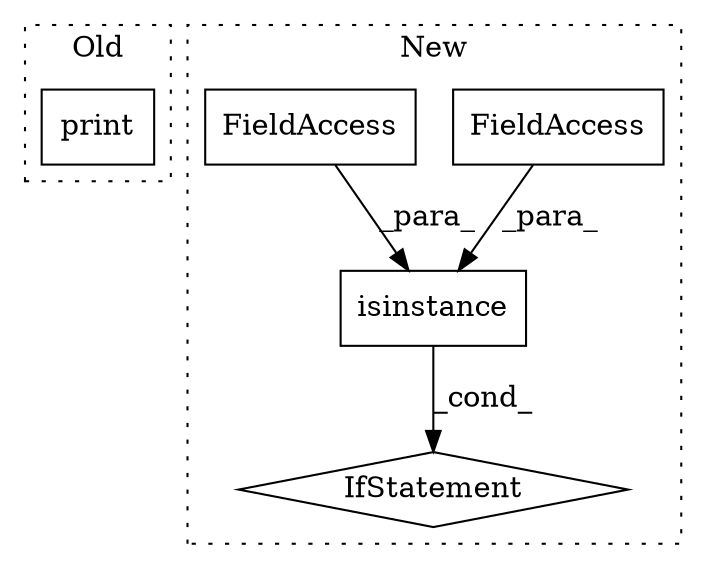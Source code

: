 digraph G {
subgraph cluster0 {
1 [label="print" a="32" s="5799,5860" l="6,1" shape="box"];
label = "Old";
style="dotted";
}
subgraph cluster1 {
2 [label="isinstance" a="32" s="5610,5641" l="11,1" shape="box"];
3 [label="FieldAccess" a="22" s="5621" l="15" shape="box"];
4 [label="IfStatement" a="25" s="5606,5642" l="4,2" shape="diamond"];
5 [label="FieldAccess" a="22" s="5637" l="4" shape="box"];
label = "New";
style="dotted";
}
2 -> 4 [label="_cond_"];
3 -> 2 [label="_para_"];
5 -> 2 [label="_para_"];
}